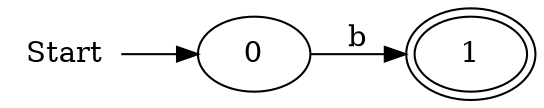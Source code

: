 digraph G {
    rankdir=LR;    
    Start->0;
    Start [shape = plaintext];
    0 -> 1 [ label = b ];
    1 [ peripheries = 2 ];
}
